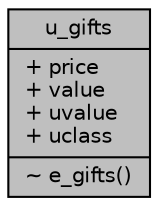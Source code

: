 digraph "u_gifts"
{
  edge [fontname="Helvetica",fontsize="10",labelfontname="Helvetica",labelfontsize="10"];
  node [fontname="Helvetica",fontsize="10",shape=record];
  Node1 [label="{u_gifts\n|+ price\l+ value\l+ uvalue\l+ uclass\l|~ e_gifts()\l}",height=0.2,width=0.4,color="black", fillcolor="grey75", style="filled", fontcolor="black"];
}
